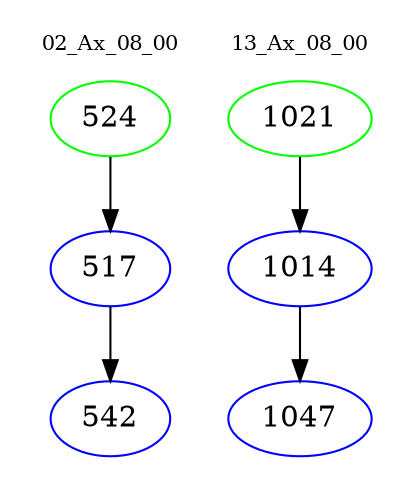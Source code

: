 digraph{
subgraph cluster_0 {
color = white
label = "02_Ax_08_00";
fontsize=10;
T0_524 [label="524", color="green"]
T0_524 -> T0_517 [color="black"]
T0_517 [label="517", color="blue"]
T0_517 -> T0_542 [color="black"]
T0_542 [label="542", color="blue"]
}
subgraph cluster_1 {
color = white
label = "13_Ax_08_00";
fontsize=10;
T1_1021 [label="1021", color="green"]
T1_1021 -> T1_1014 [color="black"]
T1_1014 [label="1014", color="blue"]
T1_1014 -> T1_1047 [color="black"]
T1_1047 [label="1047", color="blue"]
}
}
